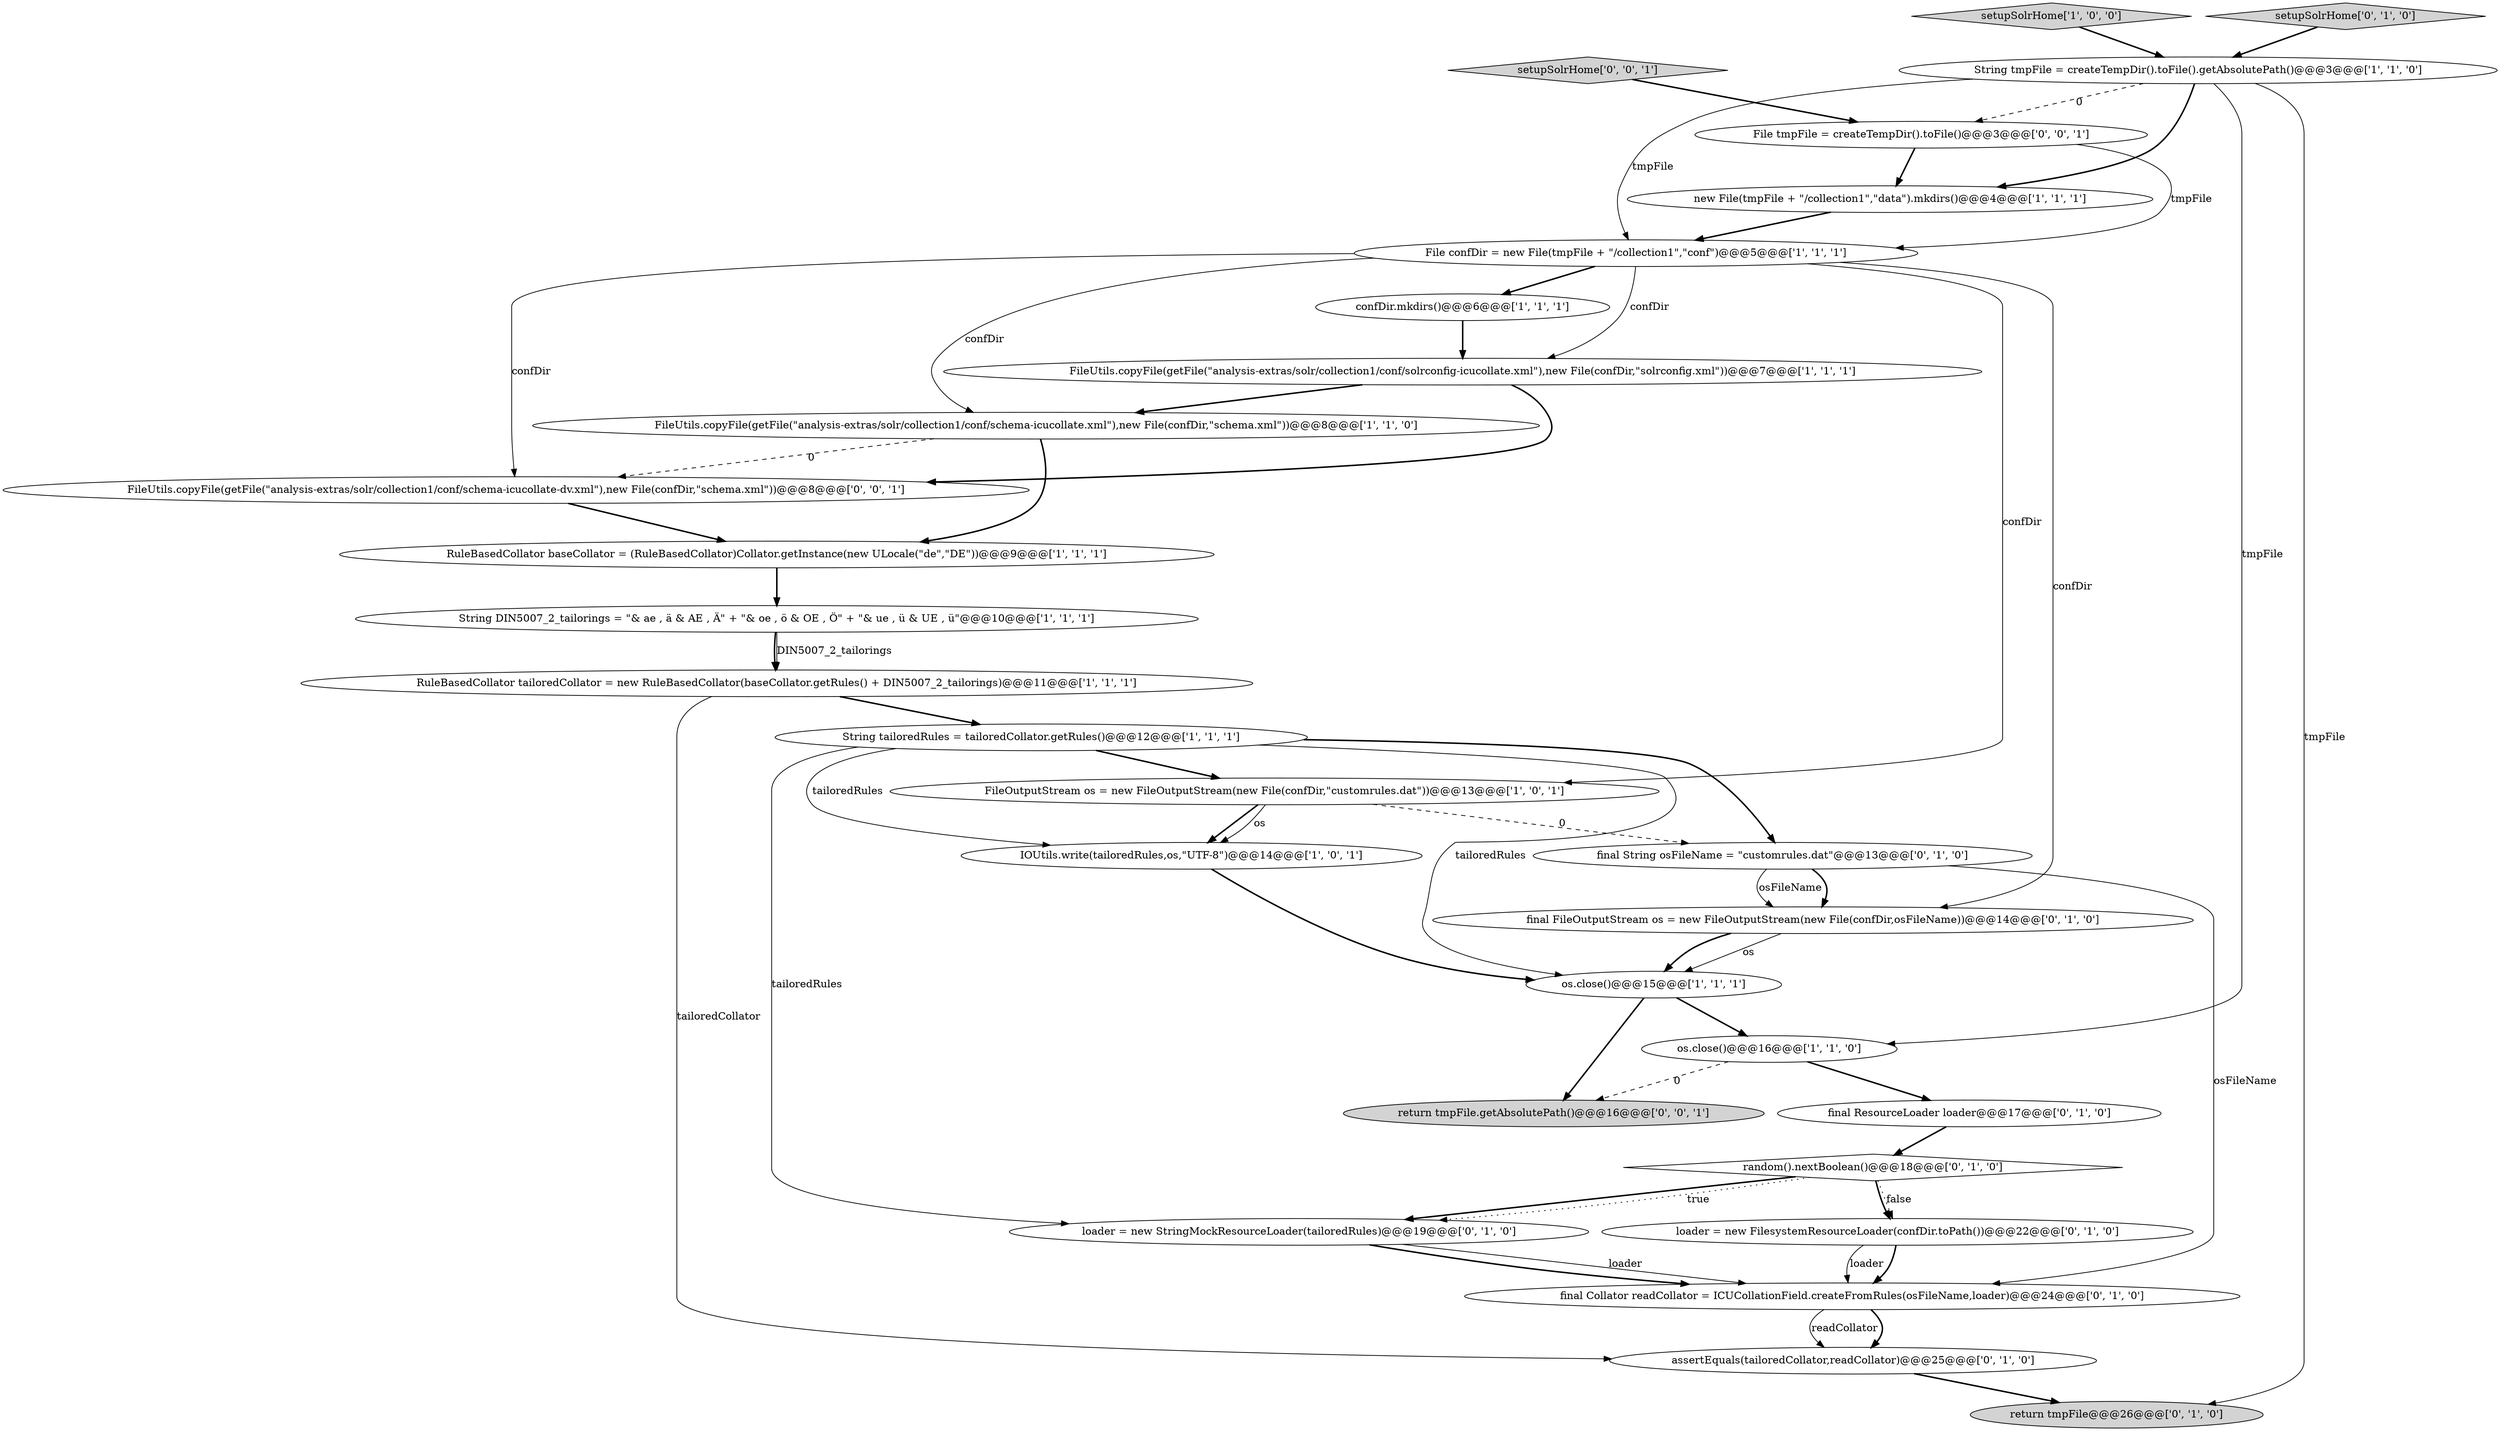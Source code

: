 digraph {
10 [style = filled, label = "RuleBasedCollator baseCollator = (RuleBasedCollator)Collator.getInstance(new ULocale(\"de\",\"DE\"))@@@9@@@['1', '1', '1']", fillcolor = white, shape = ellipse image = "AAA0AAABBB1BBB"];
19 [style = filled, label = "final String osFileName = \"customrules.dat\"@@@13@@@['0', '1', '0']", fillcolor = white, shape = ellipse image = "AAA1AAABBB2BBB"];
0 [style = filled, label = "os.close()@@@15@@@['1', '1', '1']", fillcolor = white, shape = ellipse image = "AAA0AAABBB1BBB"];
13 [style = filled, label = "String DIN5007_2_tailorings = \"& ae , ä & AE , Ä\" + \"& oe , ö & OE , Ö\" + \"& ue , ü & UE , ü\"@@@10@@@['1', '1', '1']", fillcolor = white, shape = ellipse image = "AAA0AAABBB1BBB"];
1 [style = filled, label = "FileUtils.copyFile(getFile(\"analysis-extras/solr/collection1/conf/schema-icucollate.xml\"),new File(confDir,\"schema.xml\"))@@@8@@@['1', '1', '0']", fillcolor = white, shape = ellipse image = "AAA0AAABBB1BBB"];
4 [style = filled, label = "os.close()@@@16@@@['1', '1', '0']", fillcolor = white, shape = ellipse image = "AAA0AAABBB1BBB"];
17 [style = filled, label = "return tmpFile@@@26@@@['0', '1', '0']", fillcolor = lightgray, shape = ellipse image = "AAA0AAABBB2BBB"];
11 [style = filled, label = "FileOutputStream os = new FileOutputStream(new File(confDir,\"customrules.dat\"))@@@13@@@['1', '0', '1']", fillcolor = white, shape = ellipse image = "AAA0AAABBB1BBB"];
8 [style = filled, label = "File confDir = new File(tmpFile + \"/collection1\",\"conf\")@@@5@@@['1', '1', '1']", fillcolor = white, shape = ellipse image = "AAA0AAABBB1BBB"];
23 [style = filled, label = "random().nextBoolean()@@@18@@@['0', '1', '0']", fillcolor = white, shape = diamond image = "AAA1AAABBB2BBB"];
27 [style = filled, label = "setupSolrHome['0', '0', '1']", fillcolor = lightgray, shape = diamond image = "AAA0AAABBB3BBB"];
20 [style = filled, label = "final Collator readCollator = ICUCollationField.createFromRules(osFileName,loader)@@@24@@@['0', '1', '0']", fillcolor = white, shape = ellipse image = "AAA1AAABBB2BBB"];
14 [style = filled, label = "IOUtils.write(tailoredRules,os,\"UTF-8\")@@@14@@@['1', '0', '1']", fillcolor = white, shape = ellipse image = "AAA0AAABBB1BBB"];
18 [style = filled, label = "final ResourceLoader loader@@@17@@@['0', '1', '0']", fillcolor = white, shape = ellipse image = "AAA1AAABBB2BBB"];
2 [style = filled, label = "String tailoredRules = tailoredCollator.getRules()@@@12@@@['1', '1', '1']", fillcolor = white, shape = ellipse image = "AAA0AAABBB1BBB"];
5 [style = filled, label = "confDir.mkdirs()@@@6@@@['1', '1', '1']", fillcolor = white, shape = ellipse image = "AAA0AAABBB1BBB"];
7 [style = filled, label = "String tmpFile = createTempDir().toFile().getAbsolutePath()@@@3@@@['1', '1', '0']", fillcolor = white, shape = ellipse image = "AAA0AAABBB1BBB"];
24 [style = filled, label = "loader = new FilesystemResourceLoader(confDir.toPath())@@@22@@@['0', '1', '0']", fillcolor = white, shape = ellipse image = "AAA1AAABBB2BBB"];
25 [style = filled, label = "File tmpFile = createTempDir().toFile()@@@3@@@['0', '0', '1']", fillcolor = white, shape = ellipse image = "AAA0AAABBB3BBB"];
16 [style = filled, label = "assertEquals(tailoredCollator,readCollator)@@@25@@@['0', '1', '0']", fillcolor = white, shape = ellipse image = "AAA1AAABBB2BBB"];
6 [style = filled, label = "setupSolrHome['1', '0', '0']", fillcolor = lightgray, shape = diamond image = "AAA0AAABBB1BBB"];
9 [style = filled, label = "RuleBasedCollator tailoredCollator = new RuleBasedCollator(baseCollator.getRules() + DIN5007_2_tailorings)@@@11@@@['1', '1', '1']", fillcolor = white, shape = ellipse image = "AAA0AAABBB1BBB"];
22 [style = filled, label = "final FileOutputStream os = new FileOutputStream(new File(confDir,osFileName))@@@14@@@['0', '1', '0']", fillcolor = white, shape = ellipse image = "AAA1AAABBB2BBB"];
15 [style = filled, label = "loader = new StringMockResourceLoader(tailoredRules)@@@19@@@['0', '1', '0']", fillcolor = white, shape = ellipse image = "AAA1AAABBB2BBB"];
28 [style = filled, label = "FileUtils.copyFile(getFile(\"analysis-extras/solr/collection1/conf/schema-icucollate-dv.xml\"),new File(confDir,\"schema.xml\"))@@@8@@@['0', '0', '1']", fillcolor = white, shape = ellipse image = "AAA0AAABBB3BBB"];
26 [style = filled, label = "return tmpFile.getAbsolutePath()@@@16@@@['0', '0', '1']", fillcolor = lightgray, shape = ellipse image = "AAA0AAABBB3BBB"];
12 [style = filled, label = "new File(tmpFile + \"/collection1\",\"data\").mkdirs()@@@4@@@['1', '1', '1']", fillcolor = white, shape = ellipse image = "AAA0AAABBB1BBB"];
3 [style = filled, label = "FileUtils.copyFile(getFile(\"analysis-extras/solr/collection1/conf/solrconfig-icucollate.xml\"),new File(confDir,\"solrconfig.xml\"))@@@7@@@['1', '1', '1']", fillcolor = white, shape = ellipse image = "AAA0AAABBB1BBB"];
21 [style = filled, label = "setupSolrHome['0', '1', '0']", fillcolor = lightgray, shape = diamond image = "AAA0AAABBB2BBB"];
4->26 [style = dashed, label="0"];
7->8 [style = solid, label="tmpFile"];
15->20 [style = solid, label="loader"];
0->4 [style = bold, label=""];
23->15 [style = bold, label=""];
1->10 [style = bold, label=""];
8->5 [style = bold, label=""];
27->25 [style = bold, label=""];
8->11 [style = solid, label="confDir"];
20->16 [style = bold, label=""];
8->3 [style = solid, label="confDir"];
2->14 [style = solid, label="tailoredRules"];
9->16 [style = solid, label="tailoredCollator"];
23->24 [style = bold, label=""];
7->17 [style = solid, label="tmpFile"];
22->0 [style = bold, label=""];
2->11 [style = bold, label=""];
24->20 [style = bold, label=""];
20->16 [style = solid, label="readCollator"];
9->2 [style = bold, label=""];
19->22 [style = bold, label=""];
23->15 [style = dotted, label="true"];
14->0 [style = bold, label=""];
7->4 [style = solid, label="tmpFile"];
23->24 [style = dotted, label="false"];
18->23 [style = bold, label=""];
11->19 [style = dashed, label="0"];
7->25 [style = dashed, label="0"];
25->12 [style = bold, label=""];
11->14 [style = bold, label=""];
3->1 [style = bold, label=""];
2->0 [style = solid, label="tailoredRules"];
25->8 [style = solid, label="tmpFile"];
2->19 [style = bold, label=""];
8->22 [style = solid, label="confDir"];
11->14 [style = solid, label="os"];
7->12 [style = bold, label=""];
10->13 [style = bold, label=""];
1->28 [style = dashed, label="0"];
0->26 [style = bold, label=""];
13->9 [style = solid, label="DIN5007_2_tailorings"];
21->7 [style = bold, label=""];
15->20 [style = bold, label=""];
28->10 [style = bold, label=""];
16->17 [style = bold, label=""];
5->3 [style = bold, label=""];
13->9 [style = bold, label=""];
2->15 [style = solid, label="tailoredRules"];
24->20 [style = solid, label="loader"];
6->7 [style = bold, label=""];
19->22 [style = solid, label="osFileName"];
22->0 [style = solid, label="os"];
3->28 [style = bold, label=""];
12->8 [style = bold, label=""];
19->20 [style = solid, label="osFileName"];
8->28 [style = solid, label="confDir"];
4->18 [style = bold, label=""];
8->1 [style = solid, label="confDir"];
}
